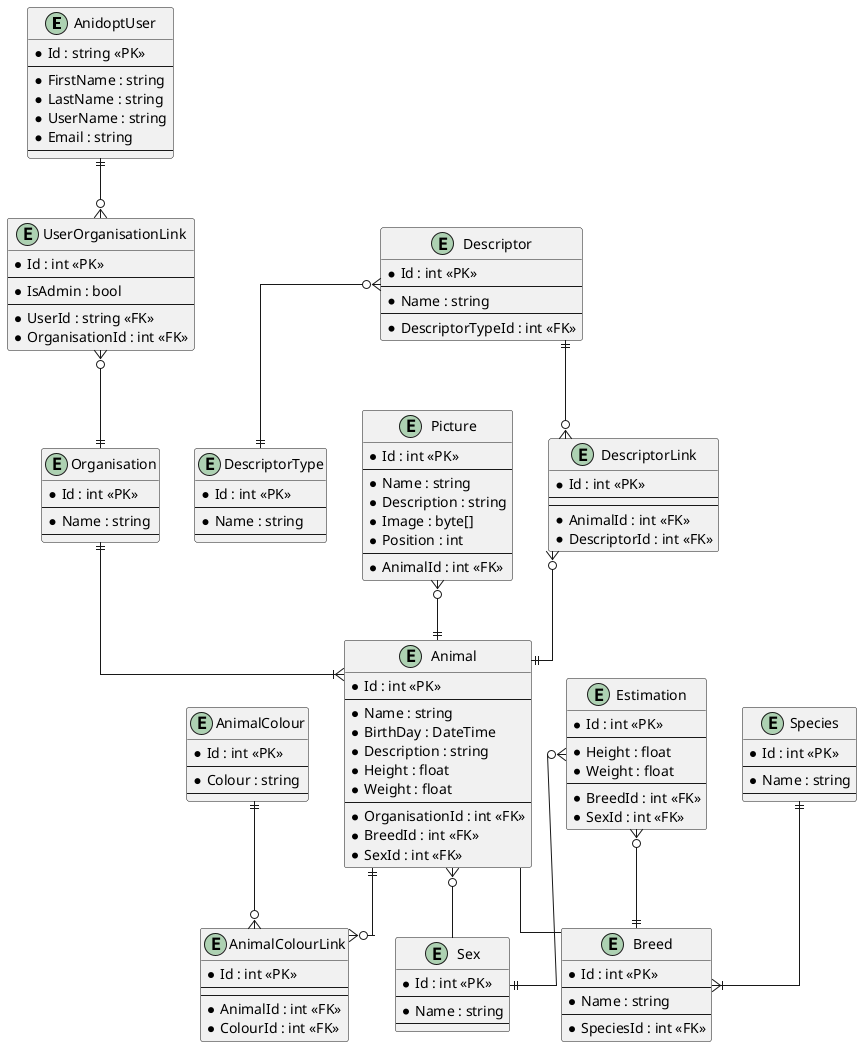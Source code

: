 @startuml
skinparam linetype ortho

entity AnidoptUser {
    *Id : string <<PK>>
    --
    *FirstName : string
    *LastName : string
    *UserName : string
    *Email : string
    --
}
entity Animal {
    *Id : int <<PK>>
    --
    *Name : string
    *BirthDay : DateTime
    *Description : string
    *Height : float
    *Weight : float
    --
    *OrganisationId : int <<FK>>
    *BreedId : int <<FK>>
    *SexId : int <<FK>>
}
entity AnimalColour {
    *Id : int <<PK>>
    --
    *Colour : string
    --
}
entity AnimalColourLink {
    *Id : int <<PK>>
    --
    --
    *AnimalId : int <<FK>>
    *ColourId : int <<FK>>
}
entity Breed {
    *Id : int <<PK>>
    --
    *Name : string
    --
    *SpeciesId : int <<FK>>
}
entity Descriptor {
    *Id : int <<PK>>
    --
    *Name : string
    --
    *DescriptorTypeId : int <<FK>>
}
entity DescriptorLink {
    *Id : int <<PK>>
    --
    --
    *AnimalId : int <<FK>>
    *DescriptorId : int <<FK>>
}
entity DescriptorType {
    *Id : int <<PK>>
    --
    *Name : string
    --
}
entity Estimation {
    *Id : int <<PK>>
    --
    *Height : float
    *Weight : float
    --
    *BreedId : int <<FK>>
    *SexId : int <<FK>>
}
entity Organisation {
    *Id : int <<PK>>
    --
    *Name : string
    --
}
entity Picture {
    *Id : int <<PK>>
    --
    *Name : string
    *Description : string
    *Image : byte[]
    *Position : int
    --
    *AnimalId : int <<FK>>
}
entity Sex {
    *Id : int <<PK>>
    --
    *Name : string
    --
}
entity Species {
    *Id : int <<PK>>
    --
    *Name : string
    --
}
entity UserOrganisationLink {
    *Id : int <<PK>>
    --
    *IsAdmin : bool
    --
    *UserId : string <<FK>>
    *OrganisationId : int <<FK>>
}

AnidoptUser ||--o{ UserOrganisationLink
UserOrganisationLink }o--|| Organisation
Animal -- Breed
Animal }o-- Sex
Species ||--|{ Breed
Organisation ||--|{ Animal
AnimalColour ||--o{ AnimalColourLink
Animal ||--o{ AnimalColourLink
Picture }o--|| Animal
Descriptor ||--o{ DescriptorLink
Descriptor }o--|| DescriptorType
DescriptorLink }o--|| Animal
Estimation }o--|| Sex
Estimation }o--|| Breed
@enduml

